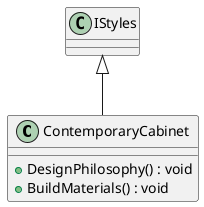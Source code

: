 @startuml
class ContemporaryCabinet {
    + DesignPhilosophy() : void
    + BuildMaterials() : void
}
IStyles <|-- ContemporaryCabinet
@enduml
